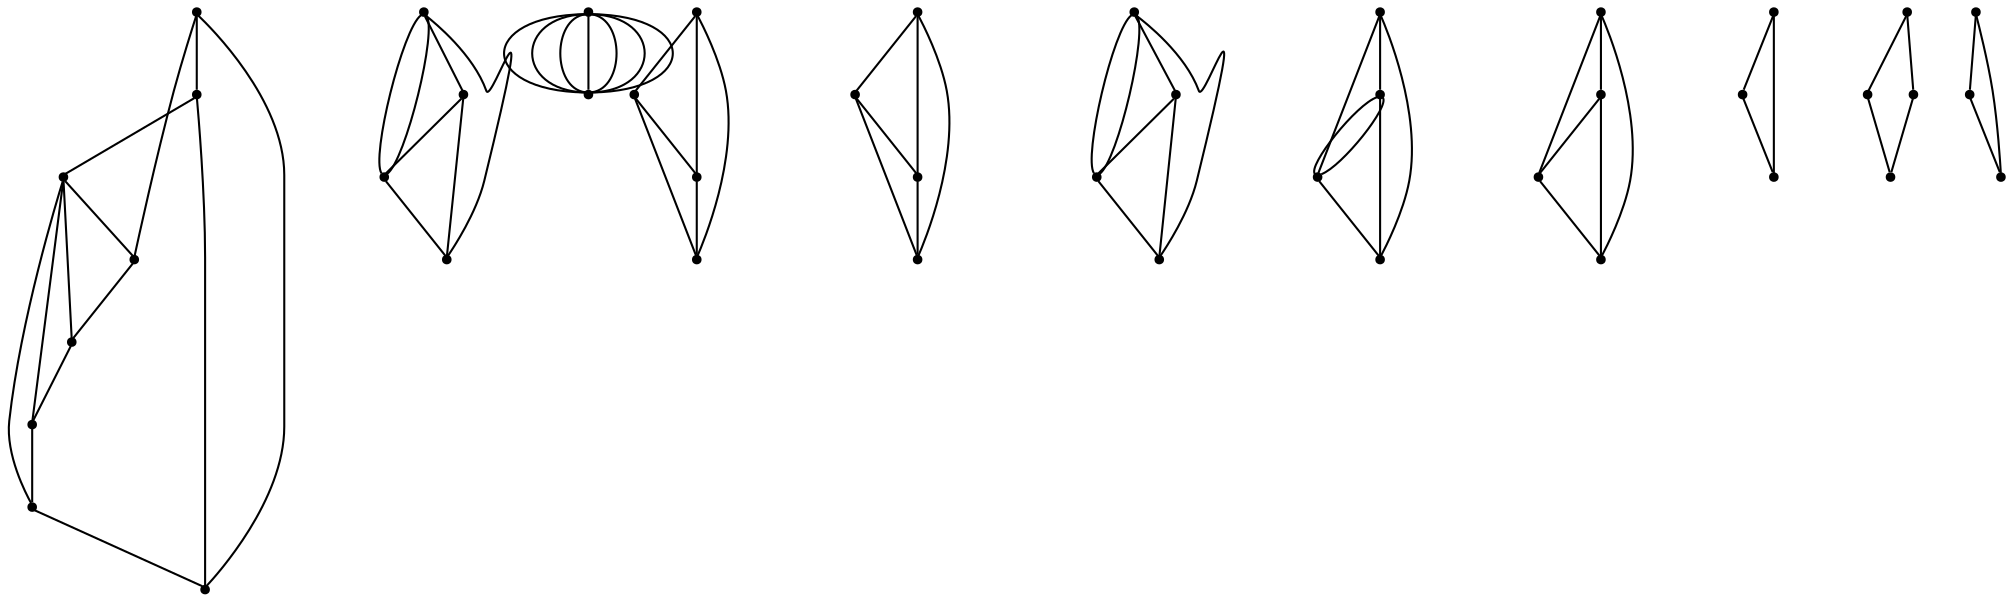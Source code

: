 graph {
  node [shape=point,comment="{\"directed\":false,\"doi\":\"10.1007/978-3-030-35802-0_39\",\"figure\":\"3 (3)\"}"]

  v0 [pos="1643.4336576412093,416.45365618862786"]
  v1 [pos="1494.6057290802787,432.9892400234774"]
  v2 [pos="1610.3575062914679,300.6989736325038"]
  v3 [pos="1560.7517365264096,317.23888142676316"]
  v4 [pos="1610.3575062914679,466.06394475556135"]
  v5 [pos="1610.3575062914679,499.1366583997185"]
  v6 [pos="1593.8227372143174,251.09171342684817"]
  v7 [pos="1610.3575062914679,333.7747196121662"]
  v8 [pos="1544.2137244399564,466.06394475556135"]
  v9 [pos="1544.2137244399564,499.1366583997185"]
  v10 [pos="1577.2876501950786,532.2080843941985"]
  v11 [pos="1577.2876501950786,499.1366583997185"]
  v12 [pos="1444.9968434827533,399.91781800322485"]
  v13 [pos="1444.9968434827533,300.6989736325038"]
  v14 [pos="1411.923807965479,482.596500229133"]
  v15 [pos="1345.7758292783997,532.2080843941985"]
  v16 [pos="1329.2418868506793,432.9892400234774"]
  v17 [pos="1362.3159397826366,499.1366583997185"]
  v18 [pos="1263.0960065813838,234.55588318989987"]
  v19 [pos="1246.5599657358794,317.23888142676316"]
  v20 [pos="1196.9520975530372,333.77471961216617"]
  v21 [pos="1130.8060901069064,383.38197981782184"]
  v22 [pos="1147.3442293701946,284.16745940651055"]
  v23 [pos="1130.8060901069064,449.5250782088805"]
  v24 [pos="1196.952097553037,515.671204961217"]
  v25 [pos="932.3704046428644,300.69897363250374"]
  v26 [pos="932.3704046428644,383.38197981782184"]
  v27 [pos="1362.3159397826366,234.55588318989987"]
  v28 [pos="1329.2418868506793,267.6275516122512"]
  v29 [pos="1362.3159397826366,300.6989736325038"]
  v30 [pos="1263.0981049991678,284.1674594065106"]
  v31 [pos="1230.0240520672105,267.6275516122512"]
  v32 [pos="1246.5599657358794,350.31055779756923"]
  v33 [pos="1296.1689149218228,416.4536561886279"]
  v34 [pos="1246.5599657358794,449.5250782088805"]
  v35 [pos="1196.9520975530372,416.4536561886279"]
  v36 [pos="1147.3442293701946,317.2388814267631"]
  v37 [pos="1147.3442293701946,532.2080843941985"]
  v38 [pos="1159.3419648445997,502.6245715143574"]
  v39 [pos="1064.6623559467082,251.09171342684817"]
  v40 [pos="1031.5872538058588,350.31055779756923"]
  v41 [pos="998.5163802947862,284.1674594065106"]
  v42 [pos="882.7614395598167,350.31055779756923"]
  v43 [pos="932.3693713310768,333.7747196121662"]

  v0 -- v1 [id="-1",pos="1643.4336576412093,416.45365618862786 1577.2886994039704,383.3778466213271 1527.6766343855602,388.89114921941353 1494.6057290802787,432.9892400234774"]
  v42 -- v43 [id="-2",pos="882.7614395598167,350.31055779756923 932.3693713310768,333.7747196121662 932.3693713310768,333.7747196121662 932.3693713310768,333.7747196121662"]
  v42 -- v26 [id="-3",pos="882.7614395598167,350.31055779756923 932.3704046428644,383.38197981782184 932.3704046428644,383.38197981782184 932.3704046428644,383.38197981782184"]
  v2 -- v3 [id="-5",pos="1610.3575062914679,300.6989736325038 1588.3113700813958,311.72564241631505 1571.7753292358916,317.2389450144015 1560.7517365264096,317.23888142676316"]
  v4 -- v0 [id="-6",pos="1610.3575062914679,466.06394475556135 1621.3873942543019,466.06498600313984 1632.4058680961593,449.5292114053752 1643.4336576412093,416.45365618862786"]
  v5 -- v0 [id="-7",pos="1610.3575062914679,499.1366583997185 1643.4326084323172,488.10989820867707 1654.4551519329073,460.5516834050534 1643.4336576412093,416.45365618862786"]
  v6 -- v7 [id="-8",pos="1593.8227372143174,251.09171342684817 1648.9417817648282,251.09164983920977 1654.4551519329073,278.65402963314733 1610.3575062914679,333.7747196121662"]
  v6 -- v3 [id="-9",pos="1593.8227372143174,251.09171342684817 1571.7753292358916,251.09171342684817 1560.7527857353016,273.1407906226993 1560.7517365264096,317.23888142676316"]
  v6 -- v3 [id="-10",pos="1593.8227372143174,251.09171342684817 1604.847283750065,273.1407906226993 1593.8205434139068,295.1898678185504 1560.7517365264096,317.23888142676316"]
  v6 -- v2 [id="-11",pos="1593.8227372143174,251.09171342684817 1615.869827250655,262.1183186230211 1621.3873942543019,278.65409322078574 1610.3575062914679,300.6989736325038"]
  v8 -- v1 [id="-12",pos="1544.2137244399564,466.06394475556135 1533.1901317304746,466.06498600313984 1516.6540908849702,455.0383808069669 1494.6057290802787,432.9892400234774"]
  v9 -- v1 [id="-13",pos="1544.2137244399564,499.1366583997185 1522.1674610530492,499.13651930175956 1505.627350548812,477.08745800281804 1494.6057290802787,432.9892400234774"]
  v1 -- v10 [id="-14",pos="1494.6057290802787,432.9892400234774 1483.5779395352288,499.13653519866915 1511.1447903756239,532.2080526003792 1577.2876501950786,532.2080843941985"]
  v1 -- v11 [id="-15",pos="1494.6057290802787,432.9892400234774 1549.7218485635753,432.9893036111158 1577.2886994039704,455.0383808069669 1577.2876501950786,499.1366583997185"]
  v12 -- v13 [id="-16",pos="1444.9968434827533,399.91781800322485 1356.8036188234496,366.8463006015147 1356.8036188234496,333.7747514059854 1444.9968434827533,300.6989736325038"]
  v12 -- v13 [id="-17",pos="1444.9968434827533,399.91781800322485 1400.893920002645,366.8463006015147 1400.893920002645,333.7747514059854 1444.9968434827533,300.6989736325038"]
  v12 -- v13 [id="-18",pos="1444.9968434827533,399.91781800322485 1489.0955065388757,366.8463006015147 1489.0955065388757,333.7747514059854 1444.9968434827533,300.6989736325038"]
  v12 -- v13 [id="-19",pos="1444.9968434827533,399.91781800322485 1533.190004553639,366.8463006015147 1533.190004553639,333.7747514059854 1444.9968434827533,300.6989736325038"]
  v26 -- v43 [id="-20",pos="932.3704046428644,383.38197981782184 932.3693713310768,333.7747196121662 932.3693713310768,333.7747196121662 932.3693713310768,333.7747196121662"]
  v43 -- v25 [id="-21",pos="932.3693713310768,333.7747196121662 932.3704046428644,300.69897363250374 932.3704046428644,300.69897363250374 932.3704046428644,300.69897363250374"]
  v25 -- v42 [id="-24",pos="932.3704046428644,300.69897363250374 882.7614395598167,350.31055779756923 882.7614395598167,350.31055779756923 882.7614395598167,350.31055779756923"]
  v12 -- v13 [id="-26",pos="1444.9968434827533,399.91781800322485 1577.2886994039704,366.8463006015147 1577.2886994039704,333.7747514059854 1444.9968434827533,300.6989736325038"]
  v12 -- v13 [id="-27",pos="1444.9968434827533,399.91781800322485 1312.7049239731182,366.8463006015147 1312.7049239731182,333.7747514059854 1444.9968434827533,300.6989736325038"]
  v14 -- v15 [id="-28",pos="1411.923807965479,482.596500229133 1389.875573337623,515.6724210748009 1367.8261623240396,532.2040147853422 1345.7758292783997,532.2080843941985"]
  v16 -- v17 [id="-29",pos="1329.2418868506793,432.9892400234774 1329.2409648186226,466.06489062168225 1340.2677051547807,488.1098028272195 1362.3159397826366,499.1366583997185"]
  v16 -- v15 [id="-30",pos="1329.2418868506793,432.9892400234774 1307.1956234637719,488.1100253839538 1312.7049239731182,521.1815745794831 1345.7758292783997,532.2080843941985"]
  v16 -- v14 [id="-31",pos="1329.2418868506793,432.9892400234774 1373.3395324921187,432.9894307863926 1400.893920002645,449.52520538415723 1411.923807965479,482.596500229133"]
  v18 -- v19 [id="-32",pos="1263.0960065813838,234.55588318989987 1307.1957506406072,267.6275516122512 1301.6823804725282,295.189963200008 1246.5599657358794,317.23888142676316"]
  v20 -- v21 [id="-33",pos="1196.9520975530372,333.77471961216617 1185.9264064257711,366.84626880769554 1163.8811922477557,383.3820434054602 1130.8060901069064,383.38197981782184"]
  v22 -- v21 [id="-34",pos="1147.3442293701946,284.16745940651055 1103.2465837287552,295.19406460268345 1097.7332135606764,328.2656137982128 1130.8060901069064,383.38197981782184"]
  v22 -- v21 [id="-35",pos="1147.3442293701946,284.16745940651055 1064.661259046503,284.16745940651055 1064.661259046503,366.84626880769554 1130.8060901069064,383.38197981782184"]
  v23 -- v24 [id="-36",pos="1130.8060901069064,449.5250782088805 1174.903862925181,460.55165161123415 1196.953146761929,482.59656381677144 1196.952097553037,515.671204961217"]
  v25 -- v26 [id="-37",pos="932.3704046428644,300.69897363250374 976.4680661814082,333.77888460248005 976.4680661814082,361.33713119992296 932.3704046428644,383.38197981782184"]
  v5 -- v10 [id="-38",pos="1610.3575062914679,499.1366583997185 1577.2876501950786,532.2080843941985 1577.2876501950786,532.2080843941985 1577.2876501950786,532.2080843941985"]
  v2 -- v7 [id="-39",pos="1610.3575062914679,300.6989736325038 1610.3575062914679,333.7747196121662 1610.3575062914679,333.7747196121662 1610.3575062914679,333.7747196121662"]
  v41 -- v39 [id="-41",pos="998.5163802947862,284.1674594065106 1064.6623559467082,251.09171342684817 1064.6623559467082,251.09171342684817 1064.6623559467082,251.09171342684817"]
  v5 -- v4 [id="-42",pos="1610.3575062914679,499.1366583997185 1610.3575062914679,466.06394475556135 1610.3575062914679,466.06394475556135 1610.3575062914679,466.06394475556135"]
  v40 -- v41 [id="-43",pos="1031.5872538058588,350.31055779756923 998.5163802947862,284.1674594065106 998.5163802947862,284.1674594065106 998.5163802947862,284.1674594065106"]
  v11 -- v4 [id="-44",pos="1577.2876501950786,499.1366583997185 1610.3575062914679,466.06394475556135 1610.3575062914679,466.06394475556135 1610.3575062914679,466.06394475556135"]
  v39 -- v40 [id="-45",pos="1064.6623559467082,251.09171342684817 1031.5872538058588,350.31055779756923 1031.5872538058588,350.31055779756923 1031.5872538058588,350.31055779756923"]
  v10 -- v9 [id="-47",pos="1577.2876501950786,532.2080843941985 1544.2137244399564,499.1366583997185 1544.2137244399564,499.1366583997185 1544.2137244399564,499.1366583997185"]
  v3 -- v7 [id="-48",pos="1560.7517365264096,317.23888142676316 1610.3575062914679,333.7747196121662 1610.3575062914679,333.7747196121662 1610.3575062914679,333.7747196121662"]
  v8 -- v11 [id="-49",pos="1544.2137244399564,466.06394475556135 1577.2876501950786,499.1366583997185 1577.2876501950786,499.1366583997185 1577.2876501950786,499.1366583997185"]
  v9 -- v8 [id="-50",pos="1544.2137244399564,499.1366583997185 1544.2137244399564,466.06394475556135 1544.2137244399564,466.06394475556135 1544.2137244399564,466.06394475556135"]
  v12 -- v13 [id="-51",pos="1444.9968434827533,399.91781800322485 1444.9968434827533,300.6989736325038 1444.9968434827533,300.6989736325038 1444.9968434827533,300.6989736325038"]
  v14 -- v17 [id="-52",pos="1411.923807965479,482.596500229133 1362.3159397826366,499.1366583997185 1362.3159397826366,499.1366583997185 1362.3159397826366,499.1366583997185"]
  v27 -- v28 [id="-54",pos="1362.3159397826366,234.55588318989987 1329.2418868506793,267.6275516122512 1329.2418868506793,267.6275516122512 1329.2418868506793,267.6275516122512"]
  v29 -- v27 [id="-55",pos="1362.3159397826366,300.6989736325038 1362.3159397826366,234.55588318989987 1362.3159397826366,234.55588318989987 1362.3159397826366,234.55588318989987"]
  v17 -- v15 [id="-56",pos="1362.3159397826366,499.1366583997185 1345.7758292783997,532.2080843941985 1345.7758292783997,532.2080843941985 1345.7758292783997,532.2080843941985"]
  v28 -- v29 [id="-57",pos="1329.2418868506793,267.6275516122512 1362.3159397826366,300.6989736325038 1362.3159397826366,300.6989736325038 1362.3159397826366,300.6989736325038"]
  v18 -- v30 [id="-58",pos="1263.0960065813838,234.55588318989987 1263.0981049991678,284.1674594065106 1263.0981049991678,284.1674594065106 1263.0981049991678,284.1674594065106"]
  v30 -- v19 [id="-60",pos="1263.0981049991678,284.1674594065106 1246.5599657358794,317.23888142676316 1246.5599657358794,317.23888142676316 1246.5599657358794,317.23888142676316"]
  v19 -- v31 [id="-62",pos="1246.5599657358794,317.23888142676316 1230.0240520672105,267.6275516122512 1230.0240520672105,267.6275516122512 1230.0240520672105,267.6275516122512"]
  v32 -- v33 [id="-63",pos="1246.5599657358794,350.31055779756923 1296.1689149218228,416.4536561886279 1296.1689149218228,416.4536561886279 1296.1689149218228,416.4536561886279"]
  v34 -- v33 [id="-64",pos="1246.5599657358794,449.5250782088805 1296.1689149218228,416.4536561886279 1296.1689149218228,416.4536561886279 1296.1689149218228,416.4536561886279"]
  v31 -- v30 [id="-66",pos="1230.0240520672105,267.6275516122512 1263.0981049991678,284.1674594065106 1263.0981049991678,284.1674594065106 1263.0981049991678,284.1674594065106"]
  v31 -- v18 [id="-67",pos="1230.0240520672105,267.6275516122512 1263.0960065813838,234.55588318989987 1263.0960065813838,234.55588318989987 1263.0960065813838,234.55588318989987"]
  v35 -- v34 [id="-69",pos="1196.9520975530372,416.4536561886279 1246.5599657358794,449.5250782088805 1246.5599657358794,449.5250782088805 1246.5599657358794,449.5250782088805"]
  v23 -- v24 [id="-70",pos="1130.8060901069064,449.5250782088805 1196.952097553037,515.671204961217 1196.952097553037,515.671204961217 1196.952097553037,515.671204961217"]
  v21 -- v36 [id="-72",pos="1130.8060901069064,383.38197981782184 1147.3442293701946,317.2388814267631 1147.3442293701946,317.2388814267631 1147.3442293701946,317.2388814267631"]
  v37 -- v23 [id="-73",pos="1147.3442293701946,532.2080843941985 1130.8060901069064,449.5250782088805 1130.8060901069064,449.5250782088805 1130.8060901069064,449.5250782088805"]
  v36 -- v20 [id="-76",pos="1147.3442293701946,317.2388814267631 1196.9520975530372,333.77471961216617 1196.9520975530372,333.77471961216617 1196.9520975530372,333.77471961216617"]
  v22 -- v20 [id="-77",pos="1147.3442293701946,284.16745940651055 1196.9520975530372,333.77471961216617 1196.9520975530372,333.77471961216617 1196.9520975530372,333.77471961216617"]
  v22 -- v36 [id="-78",pos="1147.3442293701946,284.16745940651055 1147.3442293701946,317.2388814267631 1147.3442293701946,317.2388814267631 1147.3442293701946,317.2388814267631"]
  v38 -- v23 [id="-80",pos="1159.3419648445997,502.6245715143574 1130.8060901069064,449.5250782088805 1130.8060901069064,449.5250782088805 1130.8060901069064,449.5250782088805"]
  v38 -- v37 [id="-81",pos="1159.3419648445997,502.6245715143574 1147.3442293701946,532.2080843941985 1147.3442293701946,532.2080843941985 1147.3442293701946,532.2080843941985"]
  v38 -- v24 [id="-82",pos="1159.3419648445997,502.6245715143574 1196.952097553037,515.671204961217 1196.952097553037,515.671204961217 1196.952097553037,515.671204961217"]
  v35 -- v32 [id="-83",pos="1196.9520975530372,416.4536561886279 1246.5599657358794,350.31055779756923 1246.5599657358794,350.31055779756923 1246.5599657358794,350.31055779756923"]
  v24 -- v37 [id="-85",pos="1196.952097553037,515.671204961217 1147.3442293701946,532.2080843941985 1147.3442293701946,532.2080843941985 1147.3442293701946,532.2080843941985"]
}